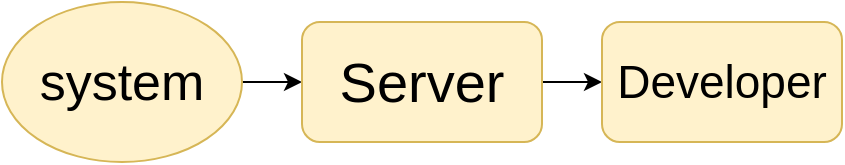 <mxfile version="21.0.6" type="device"><diagram name="Page-1" id="Nd2nt-iAwJWJUso4x0Rv"><mxGraphModel dx="954" dy="584" grid="1" gridSize="10" guides="1" tooltips="1" connect="1" arrows="1" fold="1" page="1" pageScale="1" pageWidth="850" pageHeight="1100" math="0" shadow="0"><root><mxCell id="0"/><mxCell id="1" parent="0"/><mxCell id="X_BQgJzxGA_MnM39Zkyk-4" value="" style="edgeStyle=orthogonalEdgeStyle;rounded=0;orthogonalLoop=1;jettySize=auto;html=1;" edge="1" parent="1" source="X_BQgJzxGA_MnM39Zkyk-2" target="X_BQgJzxGA_MnM39Zkyk-3"><mxGeometry relative="1" as="geometry"/></mxCell><mxCell id="X_BQgJzxGA_MnM39Zkyk-2" value="&lt;font style=&quot;font-size: 26px;&quot;&gt;system&lt;/font&gt;" style="ellipse;whiteSpace=wrap;html=1;fillColor=#fff2cc;strokeColor=#d6b656;" vertex="1" parent="1"><mxGeometry x="70" y="230" width="120" height="80" as="geometry"/></mxCell><mxCell id="X_BQgJzxGA_MnM39Zkyk-6" value="" style="edgeStyle=orthogonalEdgeStyle;rounded=0;orthogonalLoop=1;jettySize=auto;html=1;" edge="1" parent="1" source="X_BQgJzxGA_MnM39Zkyk-3" target="X_BQgJzxGA_MnM39Zkyk-5"><mxGeometry relative="1" as="geometry"/></mxCell><mxCell id="X_BQgJzxGA_MnM39Zkyk-3" value="&lt;font style=&quot;font-size: 28px;&quot;&gt;Server&lt;/font&gt;" style="rounded=1;whiteSpace=wrap;html=1;fillColor=#fff2cc;strokeColor=#d6b656;" vertex="1" parent="1"><mxGeometry x="220" y="240" width="120" height="60" as="geometry"/></mxCell><mxCell id="X_BQgJzxGA_MnM39Zkyk-5" value="&lt;font style=&quot;font-size: 23px;&quot;&gt;Developer&lt;/font&gt;" style="whiteSpace=wrap;html=1;fillColor=#fff2cc;strokeColor=#d6b656;rounded=1;" vertex="1" parent="1"><mxGeometry x="370" y="240" width="120" height="60" as="geometry"/></mxCell></root></mxGraphModel></diagram></mxfile>